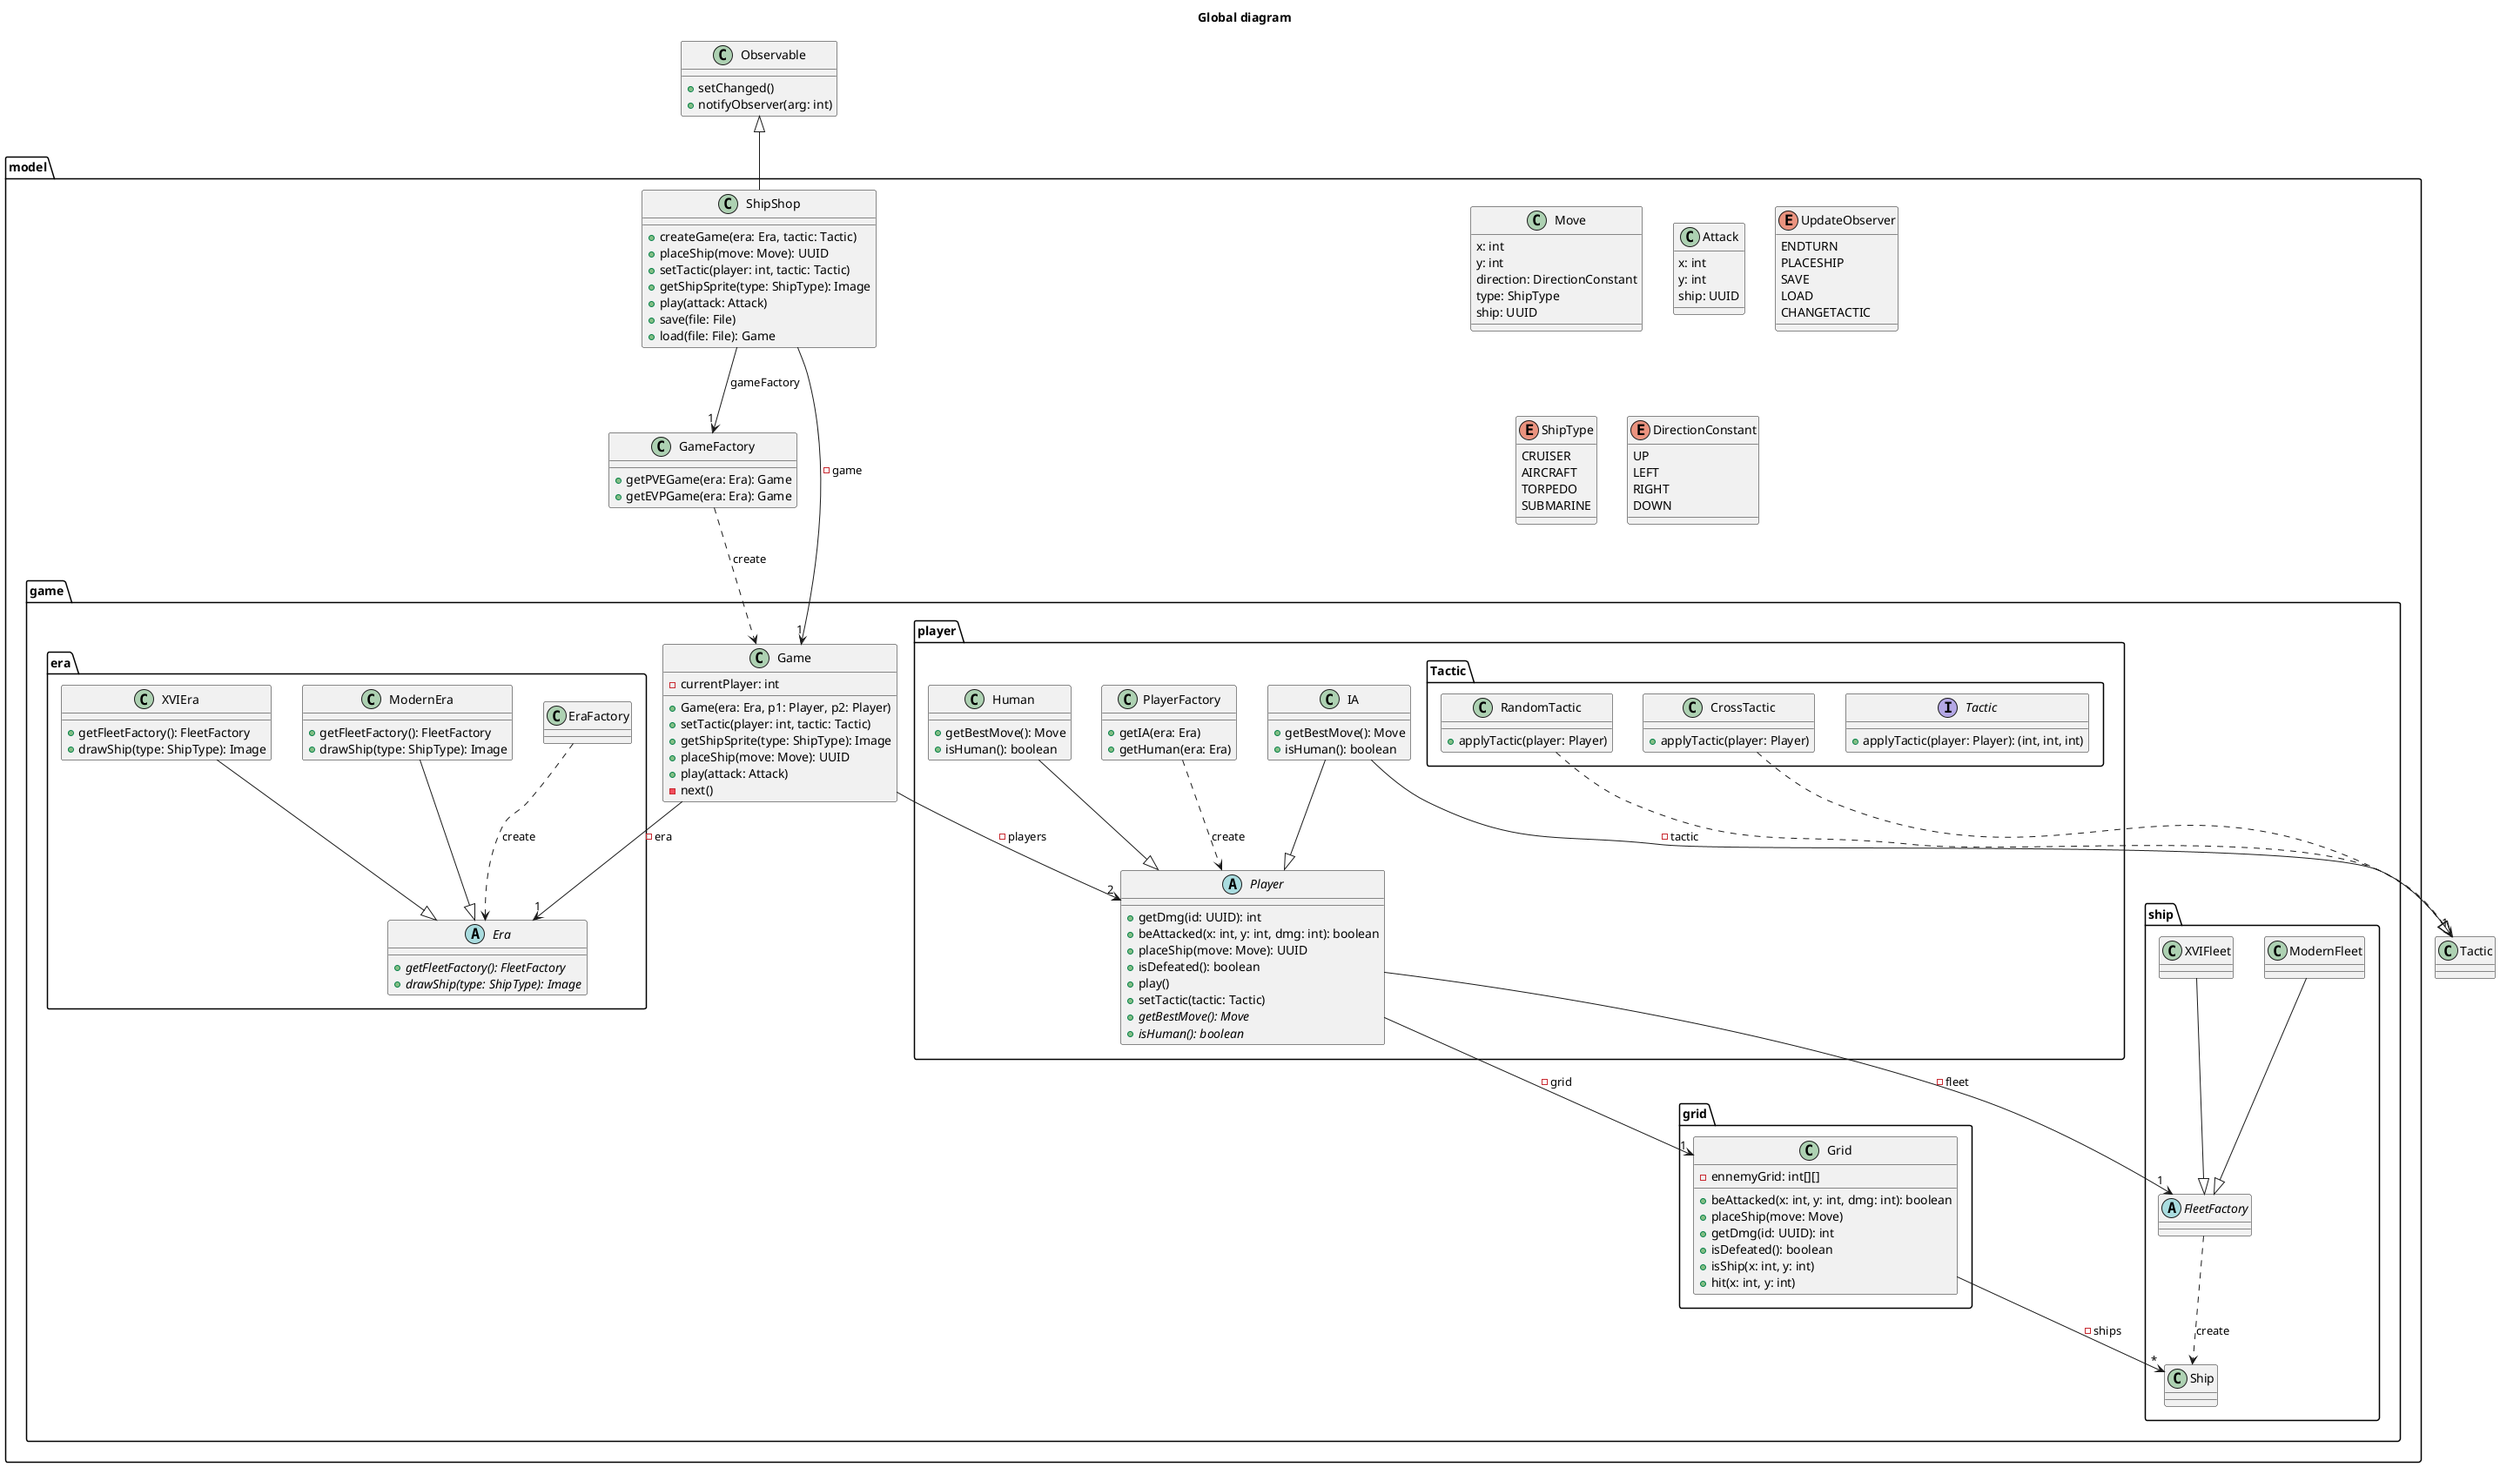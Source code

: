 @startuml

title Global diagram

class Observable{
    + setChanged()
    + notifyObserver(arg: int)
}

package model{

    class Move{
        x: int
        y: int
        direction: DirectionConstant
        type: ShipType
        ship: UUID
    }

    class Attack{
        x: int
        y: int
        ship: UUID
    }

    class GameFactory{
        + getPVEGame(era: Era): Game
        + getEVPGame(era: Era): Game
    }

    enum UpdateObserver{
        ENDTURN
        PLACESHIP
        SAVE
        LOAD
        CHANGETACTIC
    }

    enum ShipType{
        CRUISER
        AIRCRAFT
        TORPEDO
        SUBMARINE
    }

    enum DirectionConstant{
        UP
        LEFT
        RIGHT
        DOWN
    }

    class ShipShop{
        + createGame(era: Era, tactic: Tactic)
        + placeShip(move: Move): UUID
        + setTactic(player: int, tactic: Tactic)
        + getShipSprite(type: ShipType): Image
        + play(attack: Attack)
        + save(file: File)
        + load(file: File): Game
    }

    package game{

        package era{

            class EraFactory{

            }

            abstract Era{
                + {abstract} getFleetFactory(): FleetFactory
                + {abstract} drawShip(type: ShipType): Image
            }

            class ModernEra{
                + getFleetFactory(): FleetFactory
                + drawShip(type: ShipType): Image
            }

            class XVIEra{
                + getFleetFactory(): FleetFactory
                + drawShip(type: ShipType): Image
            }

        }

        class Game{
            - currentPlayer: int
            + Game(era: Era, p1: Player, p2: Player)
            + setTactic(player: int, tactic: Tactic)
            + getShipSprite(type: ShipType): Image
            + placeShip(move: Move): UUID
            + play(attack: Attack)
            - next()
        }

        package grid{

            class Grid{
                - ennemyGrid: int[][]
                + beAttacked(x: int, y: int, dmg: int): boolean
                + placeShip(move: Move)
                + getDmg(id: UUID): int
                + isDefeated(): boolean
                + isShip(x: int, y: int)
                + hit(x: int, y: int)
            }

        }

        package ship{

            class Ship{

            }

            abstract FleetFactory{

            }

            class ModernFleet{

            }

            class XVIFleet{

            }

        }




        package player{

            class PlayerFactory{
                + getIA(era: Era)
                + getHuman(era: Era)
            }

            abstract Player{
                + getDmg(id: UUID): int
                + beAttacked(x: int, y: int, dmg: int): boolean
                + placeShip(move: Move): UUID
                + isDefeated(): boolean
                + play()
                + setTactic(tactic: Tactic)
                + {abstract} getBestMove(): Move
                + {abstract} isHuman(): boolean
            }

            class Human{
                + getBestMove(): Move
                + isHuman(): boolean
            }

            class IA{
                + getBestMove(): Move
                + isHuman(): boolean
            }

            package Tactic{

                interface Tactic{
                    + applyTactic(player: Player): (int, int, int)
                }

                class RandomTactic{
                    + applyTactic(player: Player)
                }

                class CrossTactic{
                    + applyTactic(player: Player)
                }

            }

        }

    }

}


ShipShop --> "1" GameFactory: gameFactory
ShipShop --> "1" Game: - game
ShipShop -up-|> Observable

GameFactory ..> Game: create

Game --> "2" Player: - players

Grid --> "*" Ship: - ships

FleetFactory ..> Ship: "create"

PlayerFactory ..>  Player: "create"

Player --> "1" FleetFactory: - fleet
Player --> "1" Grid: - grid

ModernFleet --|> FleetFactory
XVIFleet --|> FleetFactory

Human --|> Player

IA --|> Player
IA --> "1" Tactic: - tactic

RandomTactic ..|> Tactic
CrossTactic ..|> Tactic

Game --> "1" Era: - era
EraFactory ..> Era: create

ModernEra --|> Era
XVIEra --|> Era

@enduml